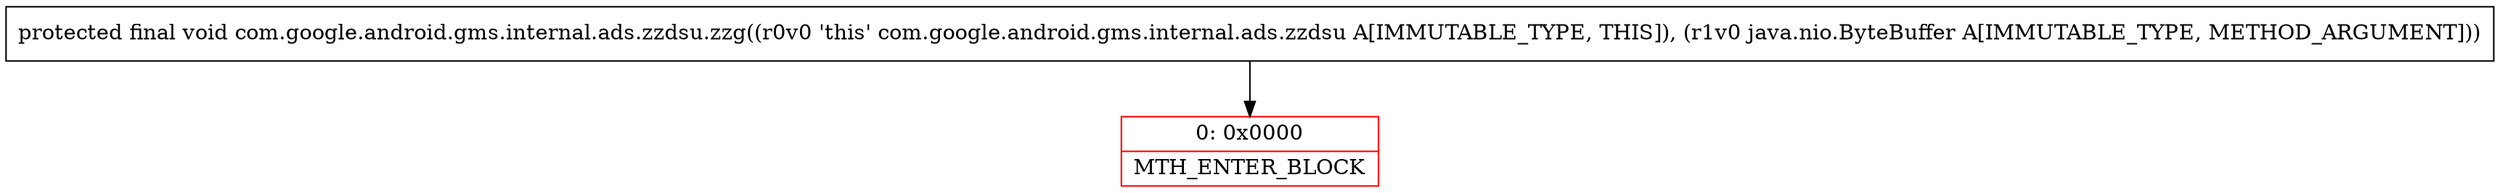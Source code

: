 digraph "CFG forcom.google.android.gms.internal.ads.zzdsu.zzg(Ljava\/nio\/ByteBuffer;)V" {
subgraph cluster_Region_1458164281 {
label = "R(0)";
node [shape=record,color=blue];
}
Node_0 [shape=record,color=red,label="{0\:\ 0x0000|MTH_ENTER_BLOCK\l}"];
MethodNode[shape=record,label="{protected final void com.google.android.gms.internal.ads.zzdsu.zzg((r0v0 'this' com.google.android.gms.internal.ads.zzdsu A[IMMUTABLE_TYPE, THIS]), (r1v0 java.nio.ByteBuffer A[IMMUTABLE_TYPE, METHOD_ARGUMENT])) }"];
MethodNode -> Node_0;
}

